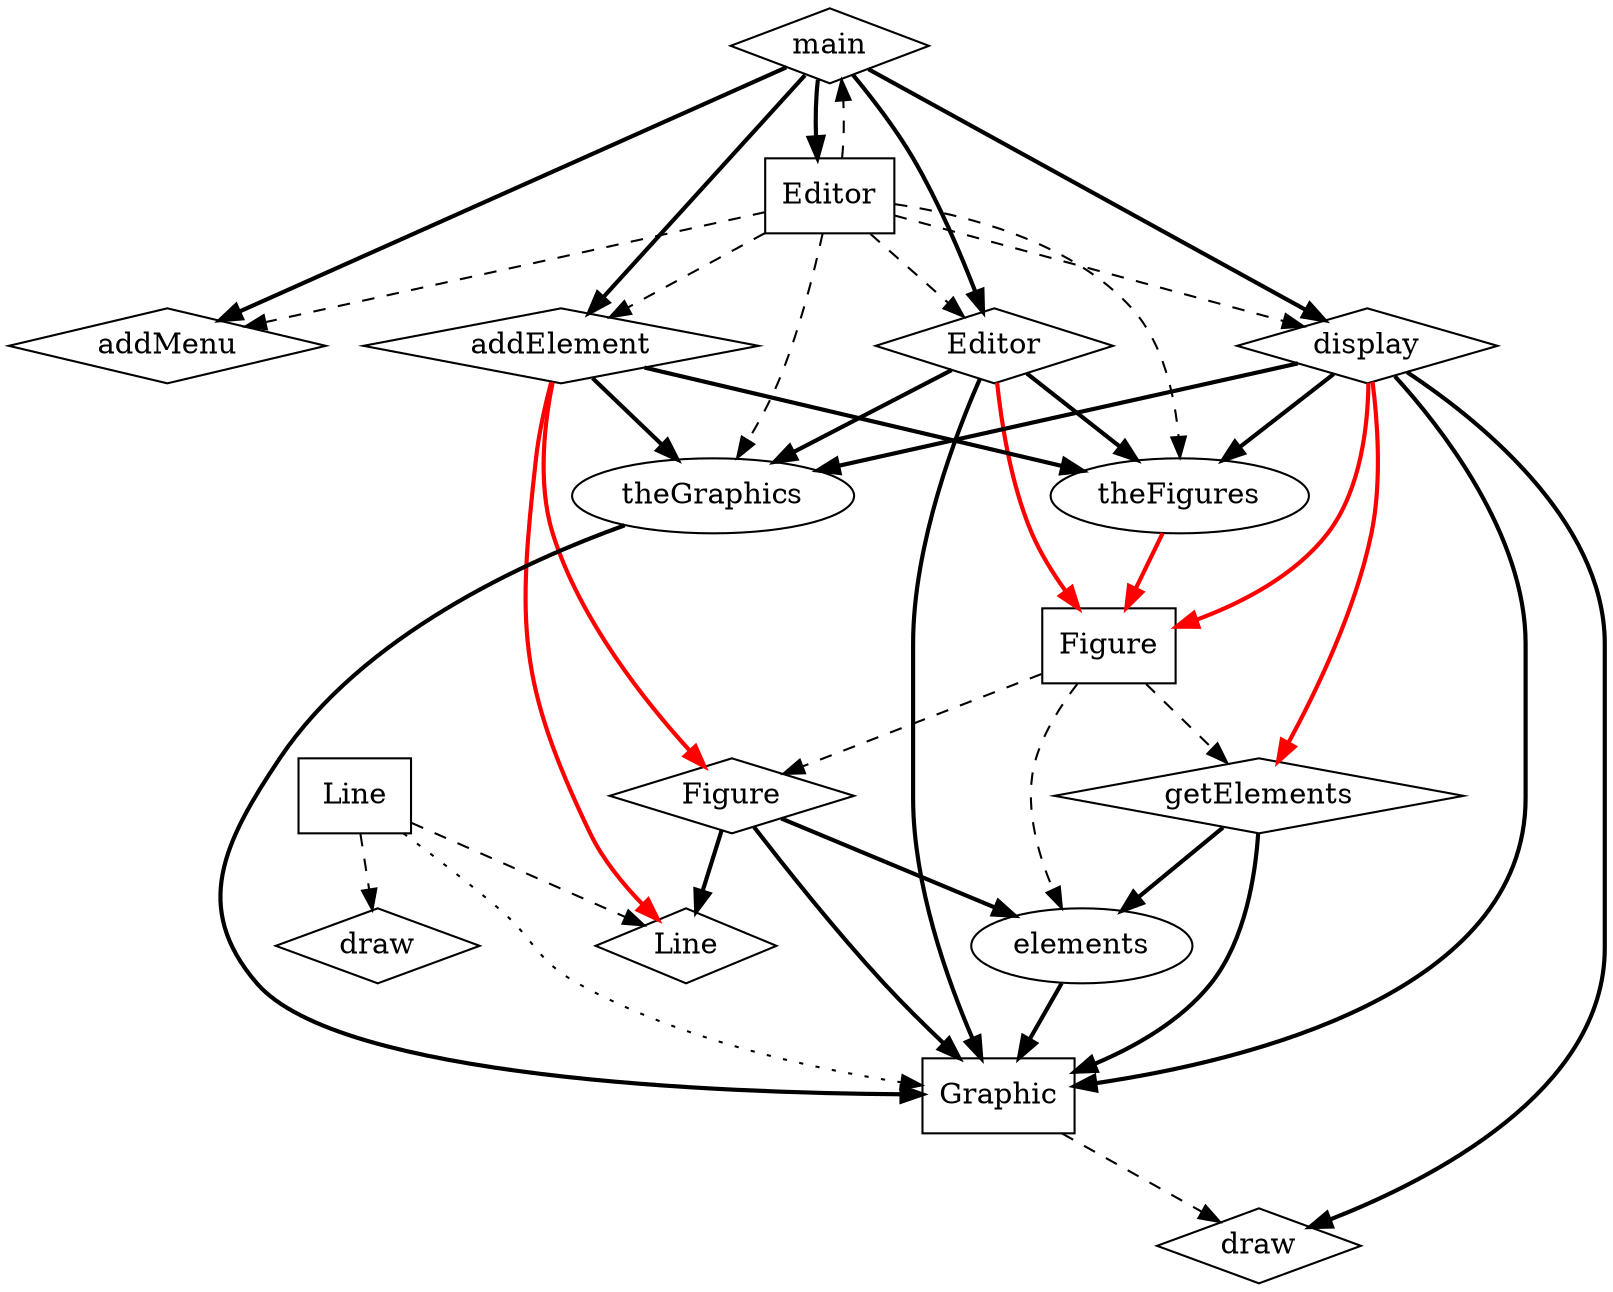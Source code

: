 digraph  {
  g_76 [ label = "Editor" , shape = diamond ] ;
  e_76 [ label = "main" , shape = diamond ] ;
  z_75 [ label = "addMenu" , shape = diamond ] ;
  x_75 [ label = "addElement" , shape = diamond ] ;
  w_75 [ label = "theFigures" , shape = ellipse ] ;
  v_75 [ label = "theGraphics" , shape = ellipse ] ;
  u_75 [ label = "display" , shape = diamond ] ;
  t_75 [ label = "Editor" , shape = rectangle ] ;
  r_75 [ label = "Figure" , shape = diamond ] ;
  q_75 [ label = "elements" , shape = ellipse ] ;
  o_75 [ label = "getElements" , shape = diamond ] ;
  n_75 [ label = "Figure" , shape = rectangle ] ;
  m_75 [ label = "Line" , shape = diamond ] ;
  j_75 [ label = "draw" , shape = diamond ] ;
  i_75 [ label = "Line" , shape = rectangle ] ;
  g_75 [ label = "draw" , shape = diamond ] ;
  f_75 [ label = "Graphic" , shape = rectangle ] ;
  w_75 -> n_75 [ style = bold , color = red ] ;
  t_75 -> w_75 [ style = dashed , color = black ] ;
  v_75 -> f_75 [ style = bold , color = black ] ;
  t_75 -> v_75 [ style = dashed , color = black ] ;
  g_76 -> n_75 [ style = bold , color = red ] ;
  g_76 -> w_75 [ style = bold , color = black ] ;
  g_76 -> f_75 [ style = bold , color = black ] ;
  g_76 -> v_75 [ style = bold , color = black ] ;
  t_75 -> g_76 [ style = dashed , color = black ] ;
  e_76 -> u_75 [ style = bold , color = black ] ;
  e_76 -> z_75 [ style = bold , color = black ] ;
  e_76 -> x_75 [ style = bold , color = black ] ;
  e_76 -> g_76 [ style = bold , color = black ] ;
  e_76 -> t_75 [ style = bold , color = black ] ;
  t_75 -> e_76 [ style = dashed , color = black ] ;
  t_75 -> z_75 [ style = dashed , color = black ] ;
  x_75 -> r_75 [ style = bold , color = red ] ;
  x_75 -> w_75 [ style = bold , color = black ] ;
  x_75 -> m_75 [ style = bold , color = red ] ;
  x_75 -> v_75 [ style = bold , color = black ] ;
  t_75 -> x_75 [ style = dashed , color = black ] ;
  u_75 -> g_75 [ style = bold , color = black ] ;
  u_75 -> o_75 [ style = bold , color = red ] ;
  u_75 -> f_75 [ style = bold , color = black ] ;
  u_75 -> w_75 [ style = bold , color = black ] ;
  u_75 -> n_75 [ style = bold , color = red ] ;
  u_75 -> v_75 [ style = bold , color = black ] ;
  t_75 -> u_75 [ style = dashed , color = black ] ;
  q_75 -> f_75 [ style = bold , color = black ] ;
  n_75 -> q_75 [ style = dashed , color = black ] ;
  r_75 -> m_75 [ style = bold , color = black ] ;
  r_75 -> q_75 [ style = bold , color = black ] ;
  r_75 -> f_75 [ style = bold , color = black ] ;
  n_75 -> r_75 [ style = dashed , color = black ] ;
  o_75 -> q_75 [ style = bold , color = black ] ;
  o_75 -> f_75 [ style = bold , color = black ] ;
  n_75 -> o_75 [ style = dashed , color = black ] ;
  i_75 -> m_75 [ style = dashed , color = black ] ;
  i_75 -> j_75 [ style = dashed , color = black ] ;
  i_75 -> f_75 [ style = dotted , color = black ] ;
  f_75 -> g_75 [ style = dashed , color = black ] ;
}
